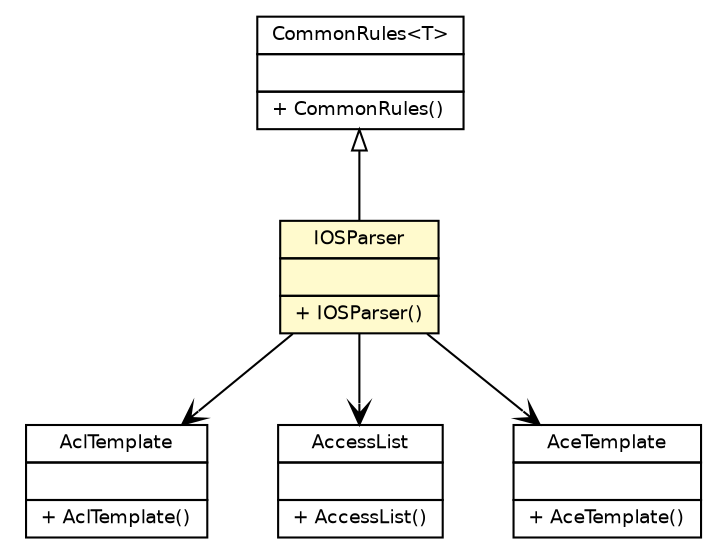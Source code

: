 #!/usr/local/bin/dot
#
# Class diagram 
# Generated by UmlGraph version 4.6 (http://www.spinellis.gr/sw/umlgraph)
#

digraph G {
	edge [fontname="Helvetica",fontsize=10,labelfontname="Helvetica",labelfontsize=10];
	node [fontname="Helvetica",fontsize=10,shape=plaintext];
	// fr.univrennes1.cri.jtacl.lib.misc.CommonRules<T>
	c13547 [label=<<table border="0" cellborder="1" cellspacing="0" cellpadding="2" port="p" href="../../../lib/misc/CommonRules.html">
		<tr><td><table border="0" cellspacing="0" cellpadding="1">
			<tr><td> CommonRules&lt;T&gt; </td></tr>
		</table></td></tr>
		<tr><td><table border="0" cellspacing="0" cellpadding="1">
			<tr><td align="left">  </td></tr>
		</table></td></tr>
		<tr><td><table border="0" cellspacing="0" cellpadding="1">
			<tr><td align="left"> + CommonRules() </td></tr>
		</table></td></tr>
		</table>>, fontname="Helvetica", fontcolor="black", fontsize=9.0];
	// fr.univrennes1.cri.jtacl.equipments.cisco.router.AclTemplate
	c13617 [label=<<table border="0" cellborder="1" cellspacing="0" cellpadding="2" port="p" href="./AclTemplate.html">
		<tr><td><table border="0" cellspacing="0" cellpadding="1">
			<tr><td> AclTemplate </td></tr>
		</table></td></tr>
		<tr><td><table border="0" cellspacing="0" cellpadding="1">
			<tr><td align="left">  </td></tr>
		</table></td></tr>
		<tr><td><table border="0" cellspacing="0" cellpadding="1">
			<tr><td align="left"> + AclTemplate() </td></tr>
		</table></td></tr>
		</table>>, fontname="Helvetica", fontcolor="black", fontsize=9.0];
	// fr.univrennes1.cri.jtacl.equipments.cisco.router.IOSParser
	c13618 [label=<<table border="0" cellborder="1" cellspacing="0" cellpadding="2" port="p" bgcolor="lemonChiffon" href="./IOSParser.html">
		<tr><td><table border="0" cellspacing="0" cellpadding="1">
			<tr><td> IOSParser </td></tr>
		</table></td></tr>
		<tr><td><table border="0" cellspacing="0" cellpadding="1">
			<tr><td align="left">  </td></tr>
		</table></td></tr>
		<tr><td><table border="0" cellspacing="0" cellpadding="1">
			<tr><td align="left"> + IOSParser() </td></tr>
		</table></td></tr>
		</table>>, fontname="Helvetica", fontcolor="black", fontsize=9.0];
	// fr.univrennes1.cri.jtacl.equipments.cisco.router.AccessList
	c13619 [label=<<table border="0" cellborder="1" cellspacing="0" cellpadding="2" port="p" href="./AccessList.html">
		<tr><td><table border="0" cellspacing="0" cellpadding="1">
			<tr><td> AccessList </td></tr>
		</table></td></tr>
		<tr><td><table border="0" cellspacing="0" cellpadding="1">
			<tr><td align="left">  </td></tr>
		</table></td></tr>
		<tr><td><table border="0" cellspacing="0" cellpadding="1">
			<tr><td align="left"> + AccessList() </td></tr>
		</table></td></tr>
		</table>>, fontname="Helvetica", fontcolor="black", fontsize=9.0];
	// fr.univrennes1.cri.jtacl.equipments.cisco.router.AceTemplate
	c13620 [label=<<table border="0" cellborder="1" cellspacing="0" cellpadding="2" port="p" href="./AceTemplate.html">
		<tr><td><table border="0" cellspacing="0" cellpadding="1">
			<tr><td> AceTemplate </td></tr>
		</table></td></tr>
		<tr><td><table border="0" cellspacing="0" cellpadding="1">
			<tr><td align="left">  </td></tr>
		</table></td></tr>
		<tr><td><table border="0" cellspacing="0" cellpadding="1">
			<tr><td align="left"> + AceTemplate() </td></tr>
		</table></td></tr>
		</table>>, fontname="Helvetica", fontcolor="black", fontsize=9.0];
	//fr.univrennes1.cri.jtacl.equipments.cisco.router.IOSParser extends fr.univrennes1.cri.jtacl.lib.misc.CommonRules<java.lang.Object>
	c13547:p -> c13618:p [dir=back,arrowtail=empty];
	// fr.univrennes1.cri.jtacl.equipments.cisco.router.IOSParser NAVASSOC fr.univrennes1.cri.jtacl.equipments.cisco.router.AclTemplate
	c13618:p -> c13617:p [taillabel="", label="", headlabel="", fontname="Helvetica", fontcolor="black", fontsize=10.0, color="black", arrowhead=open];
	// fr.univrennes1.cri.jtacl.equipments.cisco.router.IOSParser NAVASSOC fr.univrennes1.cri.jtacl.equipments.cisco.router.AceTemplate
	c13618:p -> c13620:p [taillabel="", label="", headlabel="", fontname="Helvetica", fontcolor="black", fontsize=10.0, color="black", arrowhead=open];
	// fr.univrennes1.cri.jtacl.equipments.cisco.router.IOSParser NAVASSOC fr.univrennes1.cri.jtacl.equipments.cisco.router.AccessList
	c13618:p -> c13619:p [taillabel="", label="", headlabel="", fontname="Helvetica", fontcolor="black", fontsize=10.0, color="black", arrowhead=open];
}


